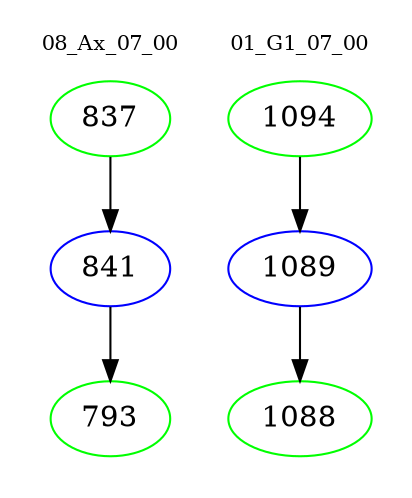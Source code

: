 digraph{
subgraph cluster_0 {
color = white
label = "08_Ax_07_00";
fontsize=10;
T0_837 [label="837", color="green"]
T0_837 -> T0_841 [color="black"]
T0_841 [label="841", color="blue"]
T0_841 -> T0_793 [color="black"]
T0_793 [label="793", color="green"]
}
subgraph cluster_1 {
color = white
label = "01_G1_07_00";
fontsize=10;
T1_1094 [label="1094", color="green"]
T1_1094 -> T1_1089 [color="black"]
T1_1089 [label="1089", color="blue"]
T1_1089 -> T1_1088 [color="black"]
T1_1088 [label="1088", color="green"]
}
}
